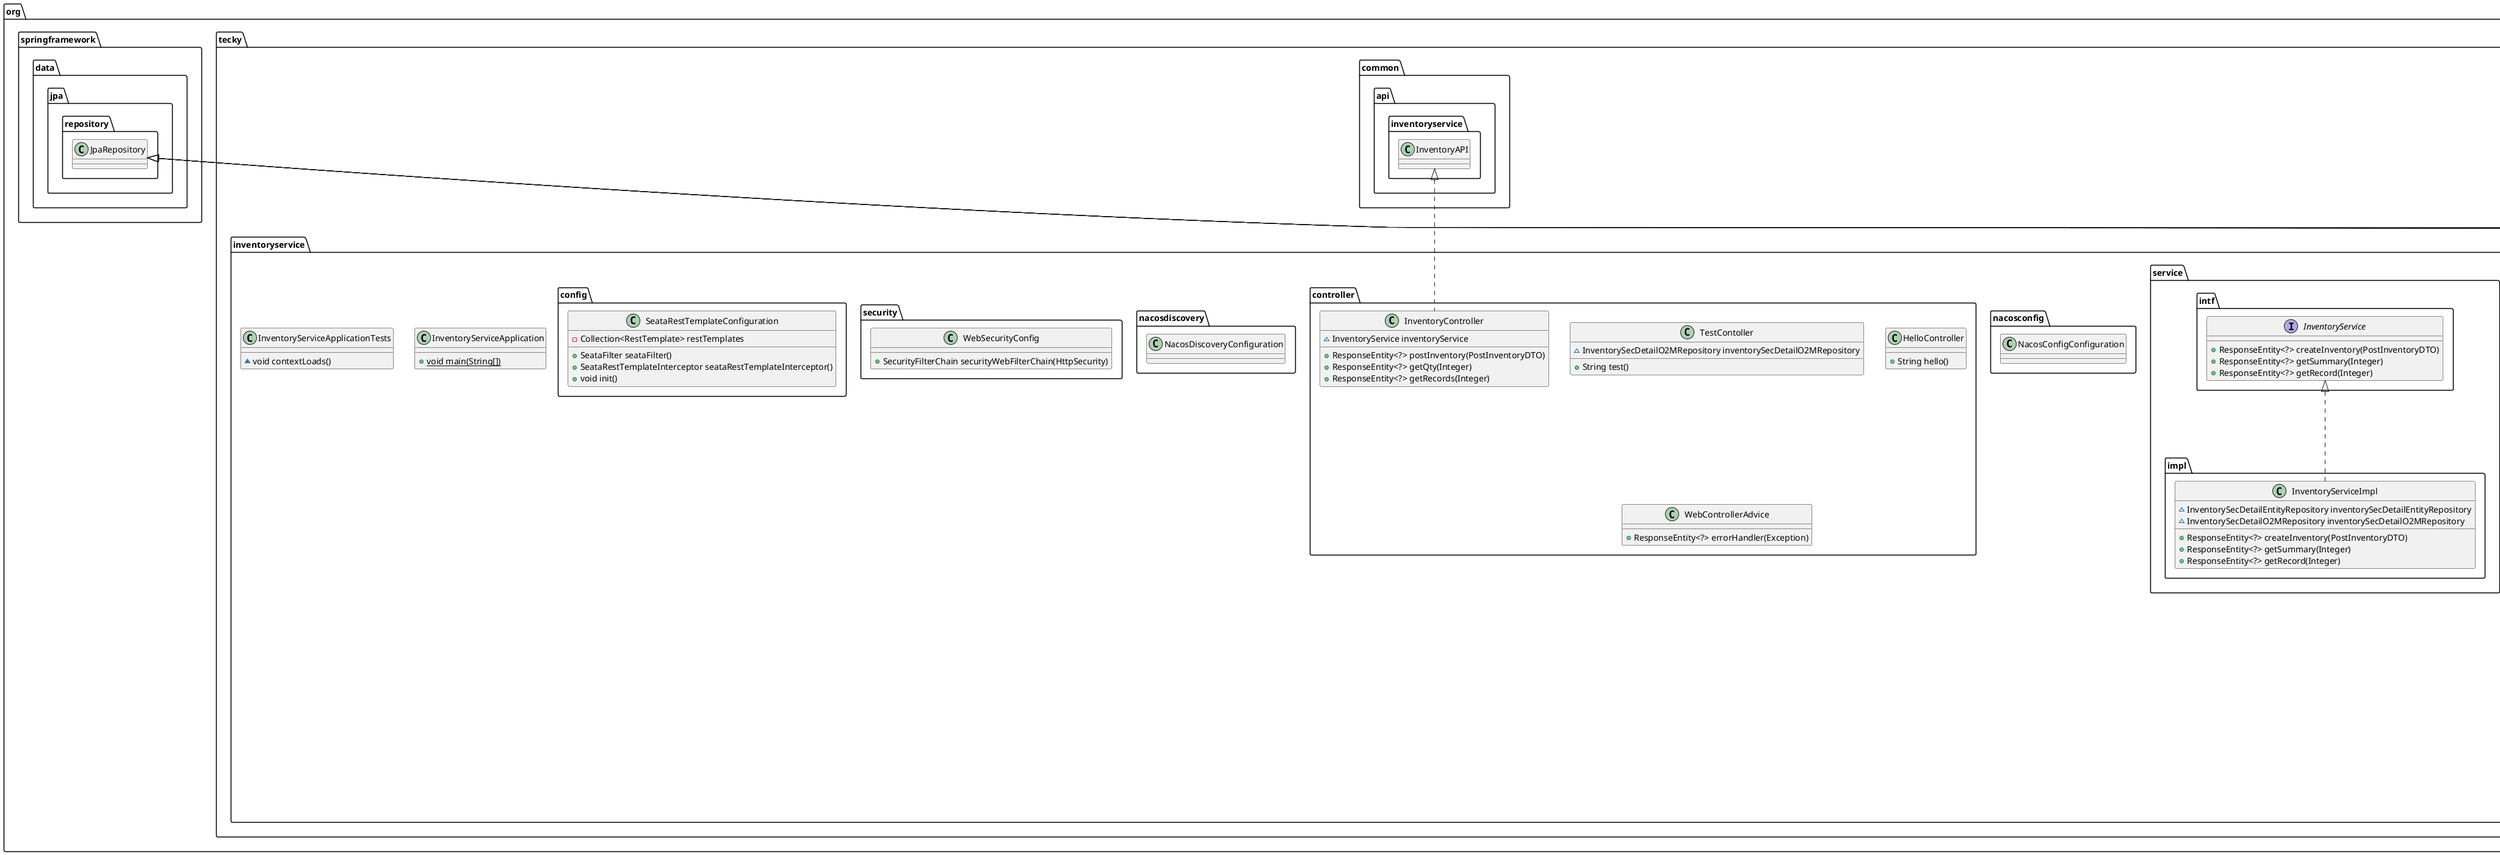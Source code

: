 @startuml
interface org.tecky.inventoryservice.mapper.InventorySecDetailEntityRepository {
+ InventorySecDetailEntity findByProductIdAndBatchNo(Integer,String)
+ List<InventorySecDetailEntity> findByProductId(Integer)
}
class org.tecky.inventoryservice.entities.OnhandDetailEntity {
- Integer refId
- Integer onhandDiff
- Integer inventoryId
- Integer shipmentId
}
class org.tecky.inventoryservice.entities.InventoryDetailEntity {
- Integer inventoryId
- String expiryDate
- String additionMsg
- String supplier
- String supplierContact
- String batchNo
}
class org.tecky.inventoryservice.entities.AvailableDetailM2OEntity {
- Integer refId
- Integer availableDiff
- Integer orderId
- InventorySecDetailO2MEntity inventorySecDetailO2MEntity
}
class org.tecky.inventoryservice.entities.InventorySecDetailO2MEntity {
- Integer inventoryId
- Integer productId
- Integer accountingQty
- Integer availableQty
- Integer onhandQty
- String expiryDate
- String additionMsg
- String supplier
- String supplierContact
- String batchNo
- List<AvailableDetailM2OEntity> availableDetailM2OEntity
- List<OnhandDetailM2OEntity> onhandDetailM2OEntity
- List<AccountingDetailM2OEntity> accountingDetailM2OEntity
}
class org.tecky.inventoryservice.service.impl.InventoryServiceImpl {
~ InventorySecDetailEntityRepository inventorySecDetailEntityRepository
~ InventorySecDetailO2MRepository inventorySecDetailO2MRepository
+ ResponseEntity<?> createInventory(PostInventoryDTO)
+ ResponseEntity<?> getSummary(Integer)
+ ResponseEntity<?> getRecord(Integer)
}
class org.tecky.inventoryservice.nacosconfig.NacosConfigConfiguration {
}
interface org.tecky.inventoryservice.mapper.AvailableDetailEntityRepository {
}
class MavenWrapperDownloader {
- {static} String WRAPPER_VERSION
- {static} String DEFAULT_DOWNLOAD_URL
- {static} String MAVEN_WRAPPER_PROPERTIES_PATH
- {static} String MAVEN_WRAPPER_JAR_PATH
- {static} String PROPERTY_NAME_WRAPPER_URL
+ {static} void main(String[])
- {static} void downloadFileFromURL(String,File)
}
class org.tecky.inventoryservice.InventoryServiceApplication {
+ {static} void main(String[])
}
interface org.tecky.inventoryservice.service.intf.InventoryService {
+ ResponseEntity<?> createInventory(PostInventoryDTO)
+ ResponseEntity<?> getSummary(Integer)
+ ResponseEntity<?> getRecord(Integer)
}
class org.tecky.inventoryservice.controller.InventoryController {
~ InventoryService inventoryService
+ ResponseEntity<?> postInventory(PostInventoryDTO)
+ ResponseEntity<?> getQty(Integer)
+ ResponseEntity<?> getRecords(Integer)
}
class org.tecky.inventoryservice.entities.AccountingDetailM2OEntity {
- Integer refId
- Integer paymentId
- Integer accountingDiff
- Integer orderId
- InventorySecDetailO2MEntity inventorySecDetailO2MEntity
}
class org.tecky.inventoryservice.entities.AvailableDetailEntity {
- Integer refId
- Integer inventoryId
- Integer availableDiff
- Integer orderId
}
interface org.tecky.inventoryservice.mapper.OnhandDetailEntityRepository {
}
class org.tecky.inventoryservice.InventoryServiceApplicationTests {
~ void contextLoads()
}
class org.tecky.inventoryservice.entities.InventorySecDetailEntity {
- Integer inventoryId
- Integer productId
- Integer accountingQty
- Integer availableQty
- Integer onhandQty
- String expiryDate
- String additionMsg
- String supplier
- String supplierContact
- String batchNo
}
class org.tecky.inventoryservice.nacosdiscovery.NacosDiscoveryConfiguration {
}
class org.tecky.inventoryservice.security.WebSecurityConfig {
+ SecurityFilterChain securityWebFilterChain(HttpSecurity)
}
class org.tecky.inventoryservice.entities.OnhandDetailM2OEntity {
- Integer refId
- Integer onhandDiff
- Integer shipmentId
- InventorySecDetailO2MEntity inventorySecDetailO2MEntity
}
interface org.tecky.inventoryservice.mapper.AccountingDetailEntityRepository {
}
class org.tecky.inventoryservice.entities.AccountingDetailEntity {
- Integer refId
- Integer inventoryId
- Integer paymentId
- Integer accountingDiff
- Integer orderId
}
interface org.tecky.inventoryservice.mapper.InventoryDetailEntityRepository {
}
interface org.tecky.inventoryservice.mapper.InventorySecDetailO2MRepository {
+ InventorySecDetailO2MEntity findByInventoryId(Integer)
}
class org.tecky.inventoryservice.controller.TestContoller {
~ InventorySecDetailO2MRepository inventorySecDetailO2MRepository
+ String test()
}
class org.tecky.inventoryservice.config.SeataRestTemplateConfiguration {
- Collection<RestTemplate> restTemplates
+ SeataFilter seataFilter()
+ SeataRestTemplateInterceptor seataRestTemplateInterceptor()
+ void init()
}
class org.tecky.inventoryservice.controller.HelloController {
+ String hello()
}
class org.tecky.inventoryservice.controller.WebControllerAdvice {
+ ResponseEntity<?> errorHandler(Exception)
}
interface org.tecky.inventoryservice.mapper.AvailableDetailM2OEntityRepository {
}


org.springframework.data.jpa.repository.JpaRepository <|-- org.tecky.inventoryservice.mapper.InventorySecDetailEntityRepository
org.tecky.inventoryservice.service.intf.InventoryService <|.. org.tecky.inventoryservice.service.impl.InventoryServiceImpl
org.springframework.data.jpa.repository.JpaRepository <|-- org.tecky.inventoryservice.mapper.AvailableDetailEntityRepository
org.tecky.common.api.inventoryservice.InventoryAPI <|.. org.tecky.inventoryservice.controller.InventoryController
org.springframework.data.jpa.repository.JpaRepository <|-- org.tecky.inventoryservice.mapper.OnhandDetailEntityRepository
org.springframework.data.jpa.repository.JpaRepository <|-- org.tecky.inventoryservice.mapper.AccountingDetailEntityRepository
org.springframework.data.jpa.repository.JpaRepository <|-- org.tecky.inventoryservice.mapper.InventoryDetailEntityRepository
org.springframework.data.jpa.repository.JpaRepository <|-- org.tecky.inventoryservice.mapper.InventorySecDetailO2MRepository
org.springframework.data.jpa.repository.JpaRepository <|-- org.tecky.inventoryservice.mapper.AvailableDetailM2OEntityRepository
@enduml